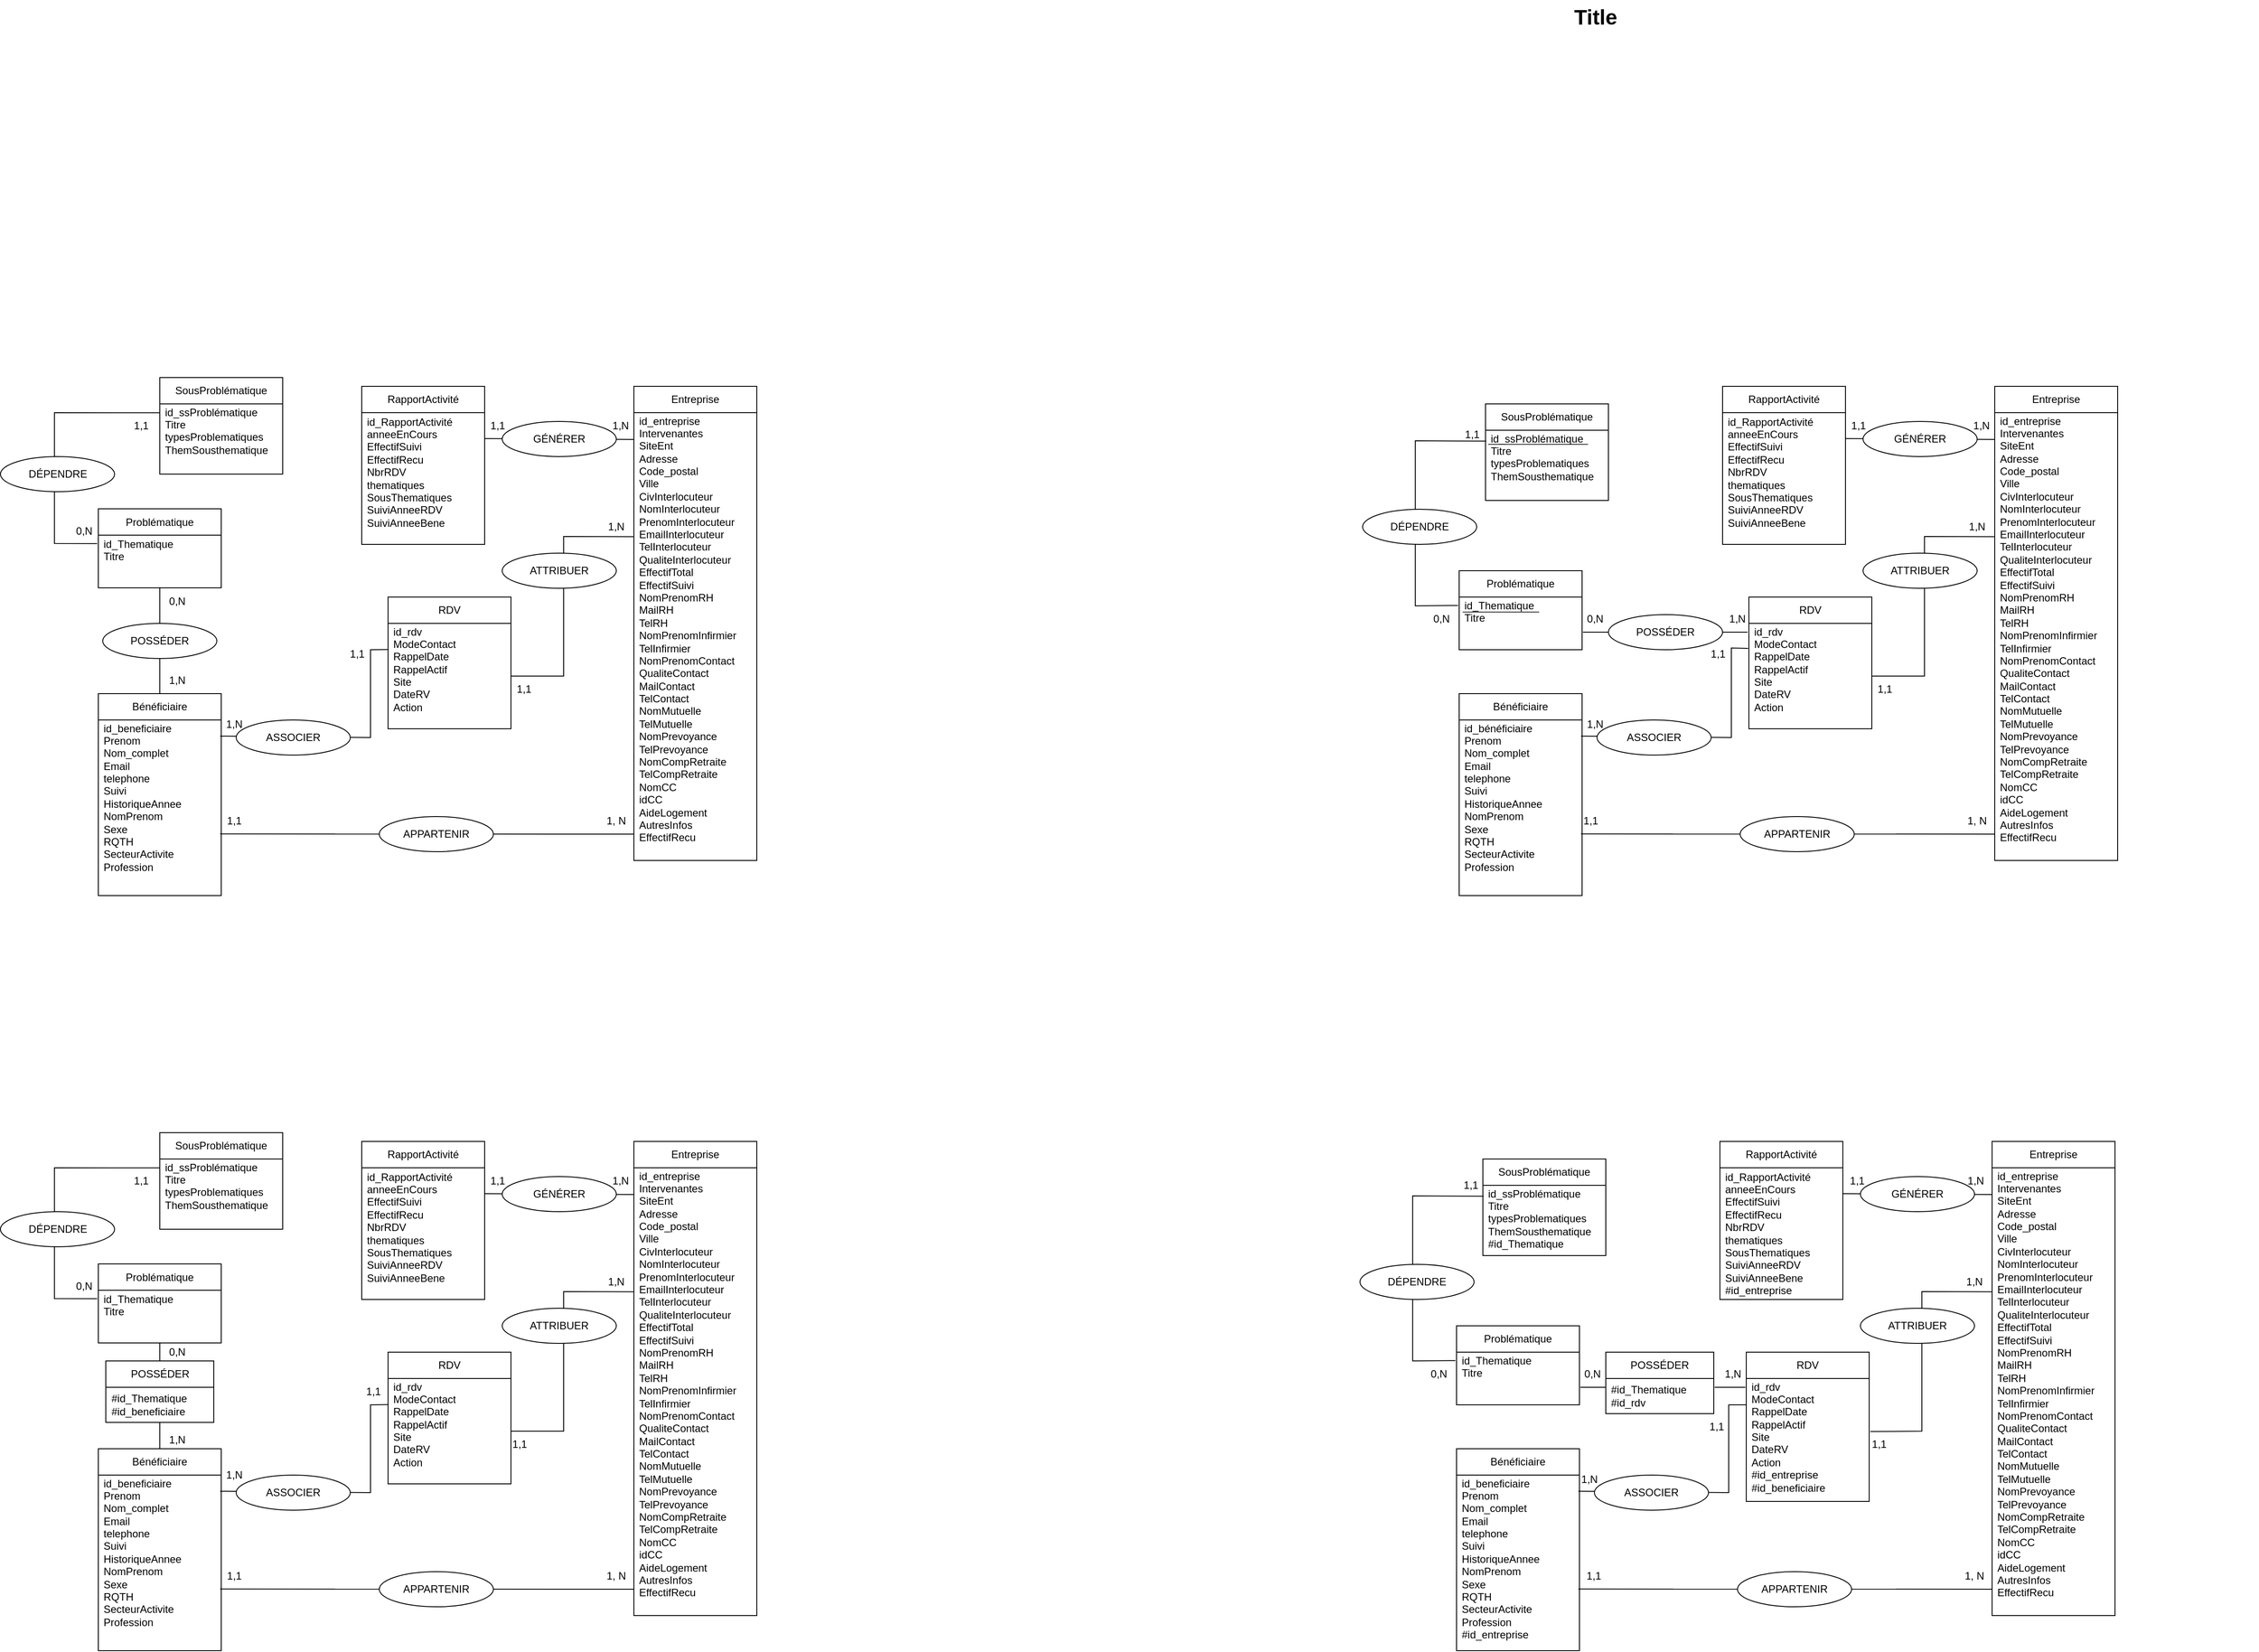 <mxfile version="24.7.12">
  <diagram name="Page-1" id="929967ad-93f9-6ef4-fab6-5d389245f69c">
    <mxGraphModel dx="2048.5" dy="134" grid="1" gridSize="10" guides="1" tooltips="1" connect="1" arrows="1" fold="1" page="1" pageScale="1.5" pageWidth="1169" pageHeight="826" background="none" math="0" shadow="0">
      <root>
        <mxCell id="0" style=";html=1;" />
        <mxCell id="1" style=";html=1;" parent="0" />
        <mxCell id="1672d66443f91eb5-23" value="Title" style="text;strokeColor=none;fillColor=none;html=1;fontSize=24;fontStyle=1;verticalAlign=middle;align=center;" parent="1" vertex="1">
          <mxGeometry x="120" y="40" width="1510" height="40" as="geometry" />
        </mxCell>
        <mxCell id="BDtkVoIlV69DwLZXu3MO-1" value="RDV" style="swimlane;fontStyle=0;childLayout=stackLayout;horizontal=1;startSize=30;horizontalStack=0;resizeParent=1;resizeParentMax=0;resizeLast=0;collapsible=1;marginBottom=0;whiteSpace=wrap;html=1;" parent="1" vertex="1">
          <mxGeometry x="1050" y="720" width="140" height="150" as="geometry" />
        </mxCell>
        <mxCell id="BDtkVoIlV69DwLZXu3MO-2" value="&lt;div&gt;id_rdv&lt;/div&gt;&lt;div&gt;ModeContact&lt;/div&gt;&lt;div&gt;RappelDate&lt;/div&gt;&lt;div&gt;RappelActif&lt;/div&gt;&lt;div&gt;Site&lt;/div&gt;&lt;div&gt;DateRV&lt;/div&gt;&lt;div&gt;Action&lt;/div&gt;&lt;div&gt;&lt;br&gt;&lt;/div&gt;&lt;div&gt;&lt;br&gt;&lt;/div&gt;" style="text;strokeColor=none;fillColor=none;align=left;verticalAlign=middle;spacingLeft=4;spacingRight=4;overflow=hidden;points=[[0,0.5],[1,0.5]];portConstraint=eastwest;rotatable=0;whiteSpace=wrap;html=1;" parent="BDtkVoIlV69DwLZXu3MO-1" vertex="1">
          <mxGeometry y="30" width="140" height="120" as="geometry" />
        </mxCell>
        <mxCell id="BDtkVoIlV69DwLZXu3MO-5" value="SousProblématique" style="swimlane;fontStyle=0;childLayout=stackLayout;horizontal=1;startSize=30;horizontalStack=0;resizeParent=1;resizeParentMax=0;resizeLast=0;collapsible=1;marginBottom=0;whiteSpace=wrap;html=1;" parent="1" vertex="1">
          <mxGeometry x="750" y="500" width="140" height="110" as="geometry" />
        </mxCell>
        <mxCell id="BDtkVoIlV69DwLZXu3MO-6" value="id_ssProblématique&lt;div&gt;Titre&lt;br&gt;&lt;div&gt;typesProblematiques&lt;/div&gt;&lt;div&gt;ThemSousthematique&lt;/div&gt;&lt;/div&gt;&lt;div&gt;&lt;br&gt;&lt;/div&gt;&lt;div&gt;&lt;br&gt;&lt;/div&gt;" style="text;strokeColor=none;fillColor=none;align=left;verticalAlign=middle;spacingLeft=4;spacingRight=4;overflow=hidden;points=[[0,0.5],[1,0.5]];portConstraint=eastwest;rotatable=0;whiteSpace=wrap;html=1;" parent="BDtkVoIlV69DwLZXu3MO-5" vertex="1">
          <mxGeometry y="30" width="140" height="80" as="geometry" />
        </mxCell>
        <mxCell id="BDtkVoIlV69DwLZXu3MO-7" value="Problématique" style="swimlane;fontStyle=0;childLayout=stackLayout;horizontal=1;startSize=30;horizontalStack=0;resizeParent=1;resizeParentMax=0;resizeLast=0;collapsible=1;marginBottom=0;whiteSpace=wrap;html=1;" parent="1" vertex="1">
          <mxGeometry x="720" y="690" width="140" height="90" as="geometry" />
        </mxCell>
        <mxCell id="BDtkVoIlV69DwLZXu3MO-8" value="id_Thematique&lt;div&gt;Titre&lt;/div&gt;&lt;div&gt;&lt;br&gt;&lt;/div&gt;&lt;div&gt;&lt;br&gt;&lt;/div&gt;" style="text;strokeColor=none;fillColor=none;align=left;verticalAlign=middle;spacingLeft=4;spacingRight=4;overflow=hidden;points=[[0,0.5],[1,0.5]];portConstraint=eastwest;rotatable=0;whiteSpace=wrap;html=1;" parent="BDtkVoIlV69DwLZXu3MO-7" vertex="1">
          <mxGeometry y="30" width="140" height="60" as="geometry" />
        </mxCell>
        <mxCell id="BDtkVoIlV69DwLZXu3MO-9" value="Entreprise" style="swimlane;fontStyle=0;childLayout=stackLayout;horizontal=1;startSize=30;horizontalStack=0;resizeParent=1;resizeParentMax=0;resizeLast=0;collapsible=1;marginBottom=0;whiteSpace=wrap;html=1;" parent="1" vertex="1">
          <mxGeometry x="1330" y="480" width="140" height="540" as="geometry" />
        </mxCell>
        <mxCell id="BDtkVoIlV69DwLZXu3MO-10" value="id_entreprise&lt;div&gt;Intervenantes&lt;/div&gt;&lt;div&gt;SiteEnt&lt;/div&gt;&lt;div&gt;Adresse&lt;/div&gt;&lt;div&gt;Code_postal&lt;/div&gt;&lt;div&gt;Ville&lt;/div&gt;&lt;div&gt;CivInterlocuteur&lt;/div&gt;&lt;div&gt;NomInterlocuteur&lt;/div&gt;&lt;div&gt;PrenomInterlocuteur&lt;/div&gt;&lt;div&gt;&lt;span style=&quot;background-color: initial;&quot;&gt;EmailInterlocuteur&lt;/span&gt;&lt;/div&gt;&lt;div&gt;&lt;span style=&quot;background-color: initial;&quot;&gt;TelInterlocuteur&lt;/span&gt;&lt;/div&gt;&lt;div&gt;QualiteInterlocuteur&lt;/div&gt;&lt;div&gt;EffectifTotal&lt;/div&gt;&lt;div&gt;EffectifSuivi&lt;/div&gt;&lt;div&gt;NomPrenomRH&lt;/div&gt;&lt;div&gt;MailRH&lt;/div&gt;&lt;div&gt;TelRH&lt;/div&gt;&lt;div&gt;NomPrenomInfirmier&lt;/div&gt;&lt;div&gt;TelInfirmier&lt;/div&gt;&lt;div&gt;NomPrenomContact&lt;/div&gt;&lt;div&gt;QualiteContact&lt;/div&gt;&lt;div&gt;MailContact&lt;/div&gt;&lt;div&gt;TelContact&lt;/div&gt;&lt;div&gt;NomMutuelle&lt;/div&gt;&lt;div&gt;TelMutuelle&lt;/div&gt;&lt;div&gt;NomPrevoyance&lt;/div&gt;&lt;div&gt;TelPrevoyance&lt;/div&gt;&lt;div&gt;NomCompRetraite&lt;/div&gt;&lt;div&gt;TelCompRetraite&lt;/div&gt;&lt;div&gt;NomCC&lt;/div&gt;&lt;div&gt;idCC&lt;/div&gt;&lt;div&gt;AideLogement&lt;/div&gt;&lt;div&gt;AutresInfos&lt;/div&gt;&lt;div&gt;EffectifRecu&lt;/div&gt;&lt;div&gt;&lt;br&gt;&lt;/div&gt;&lt;div&gt;&lt;br&gt;&lt;/div&gt;&lt;div&gt;&lt;br&gt;&lt;/div&gt;" style="text;strokeColor=none;fillColor=none;align=left;verticalAlign=middle;spacingLeft=4;spacingRight=4;overflow=hidden;points=[[0,0.5],[1,0.5]];portConstraint=eastwest;rotatable=0;whiteSpace=wrap;html=1;" parent="BDtkVoIlV69DwLZXu3MO-9" vertex="1">
          <mxGeometry y="30" width="140" height="510" as="geometry" />
        </mxCell>
        <mxCell id="BDtkVoIlV69DwLZXu3MO-11" value="Bénéficiaire" style="swimlane;fontStyle=0;childLayout=stackLayout;horizontal=1;startSize=30;horizontalStack=0;resizeParent=1;resizeParentMax=0;resizeLast=0;collapsible=1;marginBottom=0;whiteSpace=wrap;html=1;" parent="1" vertex="1">
          <mxGeometry x="720" y="830" width="140" height="230" as="geometry" />
        </mxCell>
        <mxCell id="BDtkVoIlV69DwLZXu3MO-12" value="id_bénéficiaire&lt;div&gt;Prenom&lt;/div&gt;&lt;div&gt;Nom_complet&lt;/div&gt;&lt;div&gt;Email&lt;/div&gt;&lt;div&gt;telephone&lt;/div&gt;&lt;div&gt;Suivi&lt;/div&gt;&lt;div&gt;HistoriqueAnnee&lt;/div&gt;&lt;div&gt;NomPrenom&lt;/div&gt;&lt;div&gt;Sexe&lt;/div&gt;&lt;div&gt;RQTH&lt;/div&gt;&lt;div&gt;SecteurActivite&lt;/div&gt;&lt;div&gt;Profession&lt;/div&gt;&lt;div&gt;&lt;br&gt;&lt;/div&gt;&lt;div&gt;&lt;br&gt;&lt;/div&gt;&lt;div&gt;&lt;br&gt;&lt;/div&gt;" style="text;strokeColor=none;fillColor=none;align=left;verticalAlign=middle;spacingLeft=4;spacingRight=4;overflow=hidden;points=[[0,0.5],[1,0.5]];portConstraint=eastwest;rotatable=0;whiteSpace=wrap;html=1;" parent="BDtkVoIlV69DwLZXu3MO-11" vertex="1">
          <mxGeometry y="30" width="140" height="200" as="geometry" />
        </mxCell>
        <mxCell id="BDtkVoIlV69DwLZXu3MO-13" value="RapportActivité" style="swimlane;fontStyle=0;childLayout=stackLayout;horizontal=1;startSize=30;horizontalStack=0;resizeParent=1;resizeParentMax=0;resizeLast=0;collapsible=1;marginBottom=0;whiteSpace=wrap;html=1;" parent="1" vertex="1">
          <mxGeometry x="1020" y="480" width="140" height="180" as="geometry" />
        </mxCell>
        <mxCell id="BDtkVoIlV69DwLZXu3MO-14" value="id_RapportActivité&lt;div&gt;anneeEnCours&lt;/div&gt;&lt;div&gt;EffectifSuivi&lt;/div&gt;&lt;div&gt;EffectifRecu&lt;/div&gt;&lt;div&gt;NbrRDV&lt;/div&gt;&lt;div&gt;thematiques&lt;/div&gt;&lt;div&gt;SousThematiques&lt;/div&gt;&lt;div&gt;SuiviAnneeRDV&lt;/div&gt;&lt;div&gt;SuiviAnneeBene&lt;/div&gt;&lt;div&gt;&lt;br&gt;&lt;/div&gt;" style="text;strokeColor=none;fillColor=none;align=left;verticalAlign=middle;spacingLeft=4;spacingRight=4;overflow=hidden;points=[[0,0.5],[1,0.5]];portConstraint=eastwest;rotatable=0;whiteSpace=wrap;html=1;" parent="BDtkVoIlV69DwLZXu3MO-13" vertex="1">
          <mxGeometry y="30" width="140" height="150" as="geometry" />
        </mxCell>
        <mxCell id="BDtkVoIlV69DwLZXu3MO-16" value="" style="endArrow=none;html=1;rounded=0;entryX=0.997;entryY=0.157;entryDx=0;entryDy=0;entryPerimeter=0;exitX=0;exitY=0.048;exitDx=0;exitDy=0;exitPerimeter=0;" parent="1" edge="1">
          <mxGeometry width="50" height="50" relative="1" as="geometry">
            <mxPoint x="1330" y="540.47" as="sourcePoint" />
            <mxPoint x="1159.58" y="539.54" as="targetPoint" />
          </mxGeometry>
        </mxCell>
        <mxCell id="BDtkVoIlV69DwLZXu3MO-17" value="" style="endArrow=none;html=1;rounded=0;entryX=0;entryY=0.947;entryDx=0;entryDy=0;entryPerimeter=0;exitX=0.991;exitY=0.664;exitDx=0;exitDy=0;exitPerimeter=0;" parent="1" edge="1">
          <mxGeometry width="50" height="50" relative="1" as="geometry">
            <mxPoint x="858.74" y="989.8" as="sourcePoint" />
            <mxPoint x="1330" y="989.97" as="targetPoint" />
          </mxGeometry>
        </mxCell>
        <mxCell id="BDtkVoIlV69DwLZXu3MO-18" value="" style="endArrow=none;html=1;rounded=0;exitX=1;exitY=0.5;exitDx=0;exitDy=0;entryX=-0.011;entryY=0.083;entryDx=0;entryDy=0;entryPerimeter=0;" parent="1" source="BDtkVoIlV69DwLZXu3MO-28" target="BDtkVoIlV69DwLZXu3MO-2" edge="1">
          <mxGeometry width="50" height="50" relative="1" as="geometry">
            <mxPoint x="900" y="770" as="sourcePoint" />
            <mxPoint x="990" y="750" as="targetPoint" />
          </mxGeometry>
        </mxCell>
        <mxCell id="BDtkVoIlV69DwLZXu3MO-19" value="" style="endArrow=none;html=1;rounded=0;exitX=0.006;exitY=0.155;exitDx=0;exitDy=0;exitPerimeter=0;entryX=-0.009;entryY=0.16;entryDx=0;entryDy=0;entryPerimeter=0;" parent="1" source="BDtkVoIlV69DwLZXu3MO-6" target="BDtkVoIlV69DwLZXu3MO-8" edge="1">
          <mxGeometry width="50" height="50" relative="1" as="geometry">
            <mxPoint x="940" y="800" as="sourcePoint" />
            <mxPoint x="990" y="750" as="targetPoint" />
            <Array as="points">
              <mxPoint x="670" y="542" />
              <mxPoint x="670" y="730" />
            </Array>
          </mxGeometry>
        </mxCell>
        <mxCell id="BDtkVoIlV69DwLZXu3MO-20" value="" style="endArrow=none;html=1;rounded=0;exitX=0.991;exitY=0.092;exitDx=0;exitDy=0;exitPerimeter=0;entryX=-0.006;entryY=0.237;entryDx=0;entryDy=0;entryPerimeter=0;" parent="1" source="BDtkVoIlV69DwLZXu3MO-12" target="BDtkVoIlV69DwLZXu3MO-2" edge="1">
          <mxGeometry width="50" height="50" relative="1" as="geometry">
            <mxPoint x="940" y="900" as="sourcePoint" />
            <mxPoint x="990" y="850" as="targetPoint" />
            <Array as="points">
              <mxPoint x="1030" y="880" />
              <mxPoint x="1030" y="778" />
            </Array>
          </mxGeometry>
        </mxCell>
        <mxCell id="BDtkVoIlV69DwLZXu3MO-21" value="" style="endArrow=none;html=1;rounded=0;entryX=-0.004;entryY=0.277;entryDx=0;entryDy=0;entryPerimeter=0;exitX=1;exitY=0.5;exitDx=0;exitDy=0;" parent="1" source="BDtkVoIlV69DwLZXu3MO-2" target="BDtkVoIlV69DwLZXu3MO-10" edge="1">
          <mxGeometry width="50" height="50" relative="1" as="geometry">
            <mxPoint x="1060" y="880" as="sourcePoint" />
            <mxPoint x="1110" y="830" as="targetPoint" />
            <Array as="points">
              <mxPoint x="1250" y="810" />
              <mxPoint x="1250" y="651" />
            </Array>
          </mxGeometry>
        </mxCell>
        <mxCell id="BDtkVoIlV69DwLZXu3MO-22" value="DÉPENDRE" style="ellipse;whiteSpace=wrap;html=1;" parent="1" vertex="1">
          <mxGeometry x="610" y="620" width="130" height="40" as="geometry" />
        </mxCell>
        <mxCell id="BDtkVoIlV69DwLZXu3MO-23" value="GÉNÉRER" style="ellipse;whiteSpace=wrap;html=1;" parent="1" vertex="1">
          <mxGeometry x="1180" y="520" width="130" height="40" as="geometry" />
        </mxCell>
        <mxCell id="BDtkVoIlV69DwLZXu3MO-25" value="ATTRIBUER" style="ellipse;whiteSpace=wrap;html=1;" parent="1" vertex="1">
          <mxGeometry x="1180" y="670" width="130" height="40" as="geometry" />
        </mxCell>
        <mxCell id="BDtkVoIlV69DwLZXu3MO-26" value="APPARTENIR" style="ellipse;whiteSpace=wrap;html=1;" parent="1" vertex="1">
          <mxGeometry x="1040" y="970" width="130" height="40" as="geometry" />
        </mxCell>
        <mxCell id="BDtkVoIlV69DwLZXu3MO-27" value="ASSOCIER" style="ellipse;whiteSpace=wrap;html=1;" parent="1" vertex="1">
          <mxGeometry x="877" y="860" width="130" height="40" as="geometry" />
        </mxCell>
        <mxCell id="BDtkVoIlV69DwLZXu3MO-29" value="" style="endArrow=none;html=1;rounded=0;entryX=0;entryY=0.5;entryDx=0;entryDy=0;" parent="1" target="BDtkVoIlV69DwLZXu3MO-28" edge="1">
          <mxGeometry width="50" height="50" relative="1" as="geometry">
            <mxPoint x="861" y="760" as="sourcePoint" />
            <mxPoint x="1048" y="760" as="targetPoint" />
          </mxGeometry>
        </mxCell>
        <mxCell id="BDtkVoIlV69DwLZXu3MO-28" value="POSSÉDER" style="ellipse;whiteSpace=wrap;html=1;" parent="1" vertex="1">
          <mxGeometry x="890" y="740" width="130" height="40" as="geometry" />
        </mxCell>
        <mxCell id="0Z9i6rMypU2cP33M5_-R-2" value="1,1" style="text;html=1;align=center;verticalAlign=middle;whiteSpace=wrap;rounded=0;" vertex="1" parent="1">
          <mxGeometry x="1140" y="510" width="70" height="30" as="geometry" />
        </mxCell>
        <mxCell id="0Z9i6rMypU2cP33M5_-R-3" value="1,N" style="text;html=1;align=center;verticalAlign=middle;whiteSpace=wrap;rounded=0;" vertex="1" parent="1">
          <mxGeometry x="1280" y="510" width="70" height="30" as="geometry" />
        </mxCell>
        <mxCell id="0Z9i6rMypU2cP33M5_-R-4" value="1,N" style="text;html=1;align=center;verticalAlign=middle;whiteSpace=wrap;rounded=0;" vertex="1" parent="1">
          <mxGeometry x="1280" y="625" width="60" height="30" as="geometry" />
        </mxCell>
        <mxCell id="0Z9i6rMypU2cP33M5_-R-5" value="1, N" style="text;html=1;align=center;verticalAlign=middle;whiteSpace=wrap;rounded=0;" vertex="1" parent="1">
          <mxGeometry x="1280" y="960" width="60" height="30" as="geometry" />
        </mxCell>
        <mxCell id="0Z9i6rMypU2cP33M5_-R-6" value="1,1" style="text;html=1;align=center;verticalAlign=middle;whiteSpace=wrap;rounded=0;" vertex="1" parent="1">
          <mxGeometry x="840" y="960" width="60" height="30" as="geometry" />
        </mxCell>
        <mxCell id="0Z9i6rMypU2cP33M5_-R-7" value="1,N" style="text;html=1;align=center;verticalAlign=middle;whiteSpace=wrap;rounded=0;" vertex="1" parent="1">
          <mxGeometry x="840" y="850" width="70" height="30" as="geometry" />
        </mxCell>
        <mxCell id="0Z9i6rMypU2cP33M5_-R-8" value="1,1" style="text;html=1;align=center;verticalAlign=middle;whiteSpace=wrap;rounded=0;" vertex="1" parent="1">
          <mxGeometry x="980" y="770" width="70" height="30" as="geometry" />
        </mxCell>
        <mxCell id="0Z9i6rMypU2cP33M5_-R-9" value="1,N" style="text;html=1;align=center;verticalAlign=middle;whiteSpace=wrap;rounded=0;" vertex="1" parent="1">
          <mxGeometry x="1007" y="730" width="60" height="30" as="geometry" />
        </mxCell>
        <mxCell id="0Z9i6rMypU2cP33M5_-R-10" value="0,N" style="text;html=1;align=center;verticalAlign=middle;whiteSpace=wrap;rounded=0;" vertex="1" parent="1">
          <mxGeometry x="845" y="730" width="60" height="30" as="geometry" />
        </mxCell>
        <mxCell id="0Z9i6rMypU2cP33M5_-R-12" value="1,1" style="text;html=1;align=center;verticalAlign=middle;whiteSpace=wrap;rounded=0;" vertex="1" parent="1">
          <mxGeometry x="700" y="520" width="70" height="30" as="geometry" />
        </mxCell>
        <mxCell id="0Z9i6rMypU2cP33M5_-R-13" value="0,N" style="text;html=1;align=center;verticalAlign=middle;whiteSpace=wrap;rounded=0;" vertex="1" parent="1">
          <mxGeometry x="670" y="730" width="60" height="30" as="geometry" />
        </mxCell>
        <mxCell id="0Z9i6rMypU2cP33M5_-R-14" value="1,1" style="text;html=1;align=center;verticalAlign=middle;whiteSpace=wrap;rounded=0;" vertex="1" parent="1">
          <mxGeometry x="1170" y="810" width="70" height="30" as="geometry" />
        </mxCell>
        <mxCell id="0Z9i6rMypU2cP33M5_-R-15" value="RDV" style="swimlane;fontStyle=0;childLayout=stackLayout;horizontal=1;startSize=30;horizontalStack=0;resizeParent=1;resizeParentMax=0;resizeLast=0;collapsible=1;marginBottom=0;whiteSpace=wrap;html=1;" vertex="1" parent="1">
          <mxGeometry x="-500" y="720" width="140" height="150" as="geometry" />
        </mxCell>
        <mxCell id="0Z9i6rMypU2cP33M5_-R-16" value="&lt;div&gt;id_rdv&lt;/div&gt;&lt;div&gt;ModeContact&lt;/div&gt;&lt;div&gt;RappelDate&lt;/div&gt;&lt;div&gt;RappelActif&lt;/div&gt;&lt;div&gt;Site&lt;/div&gt;&lt;div&gt;DateRV&lt;/div&gt;&lt;div&gt;Action&lt;/div&gt;&lt;div&gt;&lt;br&gt;&lt;/div&gt;&lt;div&gt;&lt;br&gt;&lt;/div&gt;" style="text;strokeColor=none;fillColor=none;align=left;verticalAlign=middle;spacingLeft=4;spacingRight=4;overflow=hidden;points=[[0,0.5],[1,0.5]];portConstraint=eastwest;rotatable=0;whiteSpace=wrap;html=1;" vertex="1" parent="0Z9i6rMypU2cP33M5_-R-15">
          <mxGeometry y="30" width="140" height="120" as="geometry" />
        </mxCell>
        <mxCell id="0Z9i6rMypU2cP33M5_-R-17" value="SousProblématique" style="swimlane;fontStyle=0;childLayout=stackLayout;horizontal=1;startSize=30;horizontalStack=0;resizeParent=1;resizeParentMax=0;resizeLast=0;collapsible=1;marginBottom=0;whiteSpace=wrap;html=1;" vertex="1" parent="1">
          <mxGeometry x="-760" y="470" width="140" height="110" as="geometry" />
        </mxCell>
        <mxCell id="0Z9i6rMypU2cP33M5_-R-18" value="id_ssProblématique&lt;div&gt;Titre&lt;br&gt;&lt;div&gt;typesProblematiques&lt;/div&gt;&lt;div&gt;ThemSousthematique&lt;/div&gt;&lt;/div&gt;&lt;div&gt;&lt;br&gt;&lt;/div&gt;&lt;div&gt;&lt;br&gt;&lt;/div&gt;" style="text;strokeColor=none;fillColor=none;align=left;verticalAlign=middle;spacingLeft=4;spacingRight=4;overflow=hidden;points=[[0,0.5],[1,0.5]];portConstraint=eastwest;rotatable=0;whiteSpace=wrap;html=1;" vertex="1" parent="0Z9i6rMypU2cP33M5_-R-17">
          <mxGeometry y="30" width="140" height="80" as="geometry" />
        </mxCell>
        <mxCell id="0Z9i6rMypU2cP33M5_-R-19" value="Problématique" style="swimlane;fontStyle=0;childLayout=stackLayout;horizontal=1;startSize=30;horizontalStack=0;resizeParent=1;resizeParentMax=0;resizeLast=0;collapsible=1;marginBottom=0;whiteSpace=wrap;html=1;" vertex="1" parent="1">
          <mxGeometry x="-830" y="619.5" width="140" height="90" as="geometry" />
        </mxCell>
        <mxCell id="0Z9i6rMypU2cP33M5_-R-20" value="id_Thematique&lt;div&gt;Titre&lt;/div&gt;&lt;div&gt;&lt;br&gt;&lt;/div&gt;&lt;div&gt;&lt;br&gt;&lt;/div&gt;" style="text;strokeColor=none;fillColor=none;align=left;verticalAlign=middle;spacingLeft=4;spacingRight=4;overflow=hidden;points=[[0,0.5],[1,0.5]];portConstraint=eastwest;rotatable=0;whiteSpace=wrap;html=1;" vertex="1" parent="0Z9i6rMypU2cP33M5_-R-19">
          <mxGeometry y="30" width="140" height="60" as="geometry" />
        </mxCell>
        <mxCell id="0Z9i6rMypU2cP33M5_-R-21" value="Entreprise" style="swimlane;fontStyle=0;childLayout=stackLayout;horizontal=1;startSize=30;horizontalStack=0;resizeParent=1;resizeParentMax=0;resizeLast=0;collapsible=1;marginBottom=0;whiteSpace=wrap;html=1;" vertex="1" parent="1">
          <mxGeometry x="-220" y="480" width="140" height="540" as="geometry" />
        </mxCell>
        <mxCell id="0Z9i6rMypU2cP33M5_-R-22" value="id_entreprise&lt;div&gt;Intervenantes&lt;/div&gt;&lt;div&gt;SiteEnt&lt;/div&gt;&lt;div&gt;Adresse&lt;/div&gt;&lt;div&gt;Code_postal&lt;/div&gt;&lt;div&gt;Ville&lt;/div&gt;&lt;div&gt;CivInterlocuteur&lt;/div&gt;&lt;div&gt;NomInterlocuteur&lt;/div&gt;&lt;div&gt;PrenomInterlocuteur&lt;/div&gt;&lt;div&gt;&lt;span style=&quot;background-color: initial;&quot;&gt;EmailInterlocuteur&lt;/span&gt;&lt;/div&gt;&lt;div&gt;&lt;span style=&quot;background-color: initial;&quot;&gt;TelInterlocuteur&lt;/span&gt;&lt;/div&gt;&lt;div&gt;QualiteInterlocuteur&lt;/div&gt;&lt;div&gt;EffectifTotal&lt;/div&gt;&lt;div&gt;EffectifSuivi&lt;/div&gt;&lt;div&gt;NomPrenomRH&lt;/div&gt;&lt;div&gt;MailRH&lt;/div&gt;&lt;div&gt;TelRH&lt;/div&gt;&lt;div&gt;NomPrenomInfirmier&lt;/div&gt;&lt;div&gt;TelInfirmier&lt;/div&gt;&lt;div&gt;NomPrenomContact&lt;/div&gt;&lt;div&gt;QualiteContact&lt;/div&gt;&lt;div&gt;MailContact&lt;/div&gt;&lt;div&gt;TelContact&lt;/div&gt;&lt;div&gt;NomMutuelle&lt;/div&gt;&lt;div&gt;TelMutuelle&lt;/div&gt;&lt;div&gt;NomPrevoyance&lt;/div&gt;&lt;div&gt;TelPrevoyance&lt;/div&gt;&lt;div&gt;NomCompRetraite&lt;/div&gt;&lt;div&gt;TelCompRetraite&lt;/div&gt;&lt;div&gt;NomCC&lt;/div&gt;&lt;div&gt;idCC&lt;/div&gt;&lt;div&gt;AideLogement&lt;/div&gt;&lt;div&gt;AutresInfos&lt;/div&gt;&lt;div&gt;EffectifRecu&lt;/div&gt;&lt;div&gt;&lt;br&gt;&lt;/div&gt;&lt;div&gt;&lt;br&gt;&lt;/div&gt;&lt;div&gt;&lt;br&gt;&lt;/div&gt;" style="text;strokeColor=none;fillColor=none;align=left;verticalAlign=middle;spacingLeft=4;spacingRight=4;overflow=hidden;points=[[0,0.5],[1,0.5]];portConstraint=eastwest;rotatable=0;whiteSpace=wrap;html=1;" vertex="1" parent="0Z9i6rMypU2cP33M5_-R-21">
          <mxGeometry y="30" width="140" height="510" as="geometry" />
        </mxCell>
        <mxCell id="0Z9i6rMypU2cP33M5_-R-23" value="Bénéficiaire" style="swimlane;fontStyle=0;childLayout=stackLayout;horizontal=1;startSize=30;horizontalStack=0;resizeParent=1;resizeParentMax=0;resizeLast=0;collapsible=1;marginBottom=0;whiteSpace=wrap;html=1;" vertex="1" parent="1">
          <mxGeometry x="-830" y="830" width="140" height="230" as="geometry" />
        </mxCell>
        <mxCell id="0Z9i6rMypU2cP33M5_-R-24" value="id_beneficiaire&lt;div&gt;Prenom&lt;/div&gt;&lt;div&gt;Nom_complet&lt;/div&gt;&lt;div&gt;Email&lt;/div&gt;&lt;div&gt;telephone&lt;/div&gt;&lt;div&gt;Suivi&lt;/div&gt;&lt;div&gt;HistoriqueAnnee&lt;/div&gt;&lt;div&gt;NomPrenom&lt;/div&gt;&lt;div&gt;Sexe&lt;/div&gt;&lt;div&gt;RQTH&lt;/div&gt;&lt;div&gt;SecteurActivite&lt;/div&gt;&lt;div&gt;Profession&lt;/div&gt;&lt;div&gt;&lt;br&gt;&lt;/div&gt;&lt;div&gt;&lt;br&gt;&lt;/div&gt;&lt;div&gt;&lt;br&gt;&lt;/div&gt;" style="text;strokeColor=none;fillColor=none;align=left;verticalAlign=middle;spacingLeft=4;spacingRight=4;overflow=hidden;points=[[0,0.5],[1,0.5]];portConstraint=eastwest;rotatable=0;whiteSpace=wrap;html=1;" vertex="1" parent="0Z9i6rMypU2cP33M5_-R-23">
          <mxGeometry y="30" width="140" height="200" as="geometry" />
        </mxCell>
        <mxCell id="0Z9i6rMypU2cP33M5_-R-25" value="RapportActivité" style="swimlane;fontStyle=0;childLayout=stackLayout;horizontal=1;startSize=30;horizontalStack=0;resizeParent=1;resizeParentMax=0;resizeLast=0;collapsible=1;marginBottom=0;whiteSpace=wrap;html=1;" vertex="1" parent="1">
          <mxGeometry x="-530" y="480" width="140" height="180" as="geometry" />
        </mxCell>
        <mxCell id="0Z9i6rMypU2cP33M5_-R-26" value="id_RapportActivité&lt;div&gt;anneeEnCours&lt;/div&gt;&lt;div&gt;EffectifSuivi&lt;/div&gt;&lt;div&gt;EffectifRecu&lt;/div&gt;&lt;div&gt;NbrRDV&lt;/div&gt;&lt;div&gt;thematiques&lt;/div&gt;&lt;div&gt;SousThematiques&lt;/div&gt;&lt;div&gt;SuiviAnneeRDV&lt;/div&gt;&lt;div&gt;SuiviAnneeBene&lt;/div&gt;&lt;div&gt;&lt;br&gt;&lt;/div&gt;" style="text;strokeColor=none;fillColor=none;align=left;verticalAlign=middle;spacingLeft=4;spacingRight=4;overflow=hidden;points=[[0,0.5],[1,0.5]];portConstraint=eastwest;rotatable=0;whiteSpace=wrap;html=1;" vertex="1" parent="0Z9i6rMypU2cP33M5_-R-25">
          <mxGeometry y="30" width="140" height="150" as="geometry" />
        </mxCell>
        <mxCell id="0Z9i6rMypU2cP33M5_-R-27" value="" style="endArrow=none;html=1;rounded=0;entryX=0.997;entryY=0.157;entryDx=0;entryDy=0;entryPerimeter=0;exitX=0;exitY=0.048;exitDx=0;exitDy=0;exitPerimeter=0;" edge="1" parent="1">
          <mxGeometry width="50" height="50" relative="1" as="geometry">
            <mxPoint x="-220" y="540.47" as="sourcePoint" />
            <mxPoint x="-390.42" y="539.54" as="targetPoint" />
            <Array as="points">
              <mxPoint x="-310" y="540" />
            </Array>
          </mxGeometry>
        </mxCell>
        <mxCell id="0Z9i6rMypU2cP33M5_-R-28" value="" style="endArrow=none;html=1;rounded=0;entryX=0;entryY=0.947;entryDx=0;entryDy=0;entryPerimeter=0;exitX=0.991;exitY=0.664;exitDx=0;exitDy=0;exitPerimeter=0;" edge="1" parent="1">
          <mxGeometry width="50" height="50" relative="1" as="geometry">
            <mxPoint x="-691.26" y="989.8" as="sourcePoint" />
            <mxPoint x="-220" y="989.97" as="targetPoint" />
          </mxGeometry>
        </mxCell>
        <mxCell id="0Z9i6rMypU2cP33M5_-R-29" value="" style="endArrow=none;html=1;rounded=0;exitX=0.5;exitY=1;exitDx=0;exitDy=0;entryX=0.5;entryY=0;entryDx=0;entryDy=0;" edge="1" parent="1" source="0Z9i6rMypU2cP33M5_-R-39" target="0Z9i6rMypU2cP33M5_-R-23">
          <mxGeometry width="50" height="50" relative="1" as="geometry">
            <mxPoint x="-650" y="770" as="sourcePoint" />
            <mxPoint x="-560" y="750" as="targetPoint" />
          </mxGeometry>
        </mxCell>
        <mxCell id="0Z9i6rMypU2cP33M5_-R-30" value="" style="endArrow=none;html=1;rounded=0;entryX=-0.009;entryY=0.16;entryDx=0;entryDy=0;entryPerimeter=0;exitX=0.002;exitY=0.127;exitDx=0;exitDy=0;exitPerimeter=0;" edge="1" parent="1" source="0Z9i6rMypU2cP33M5_-R-18" target="0Z9i6rMypU2cP33M5_-R-20">
          <mxGeometry width="50" height="50" relative="1" as="geometry">
            <mxPoint x="-682" y="510" as="sourcePoint" />
            <mxPoint x="-560" y="750" as="targetPoint" />
            <Array as="points">
              <mxPoint x="-880" y="510" />
              <mxPoint x="-880" y="659" />
            </Array>
          </mxGeometry>
        </mxCell>
        <mxCell id="0Z9i6rMypU2cP33M5_-R-31" value="" style="endArrow=none;html=1;rounded=0;exitX=0.991;exitY=0.092;exitDx=0;exitDy=0;exitPerimeter=0;entryX=0;entryY=0.248;entryDx=0;entryDy=0;entryPerimeter=0;" edge="1" parent="1" source="0Z9i6rMypU2cP33M5_-R-24" target="0Z9i6rMypU2cP33M5_-R-16">
          <mxGeometry width="50" height="50" relative="1" as="geometry">
            <mxPoint x="-610" y="900" as="sourcePoint" />
            <mxPoint x="-560" y="850" as="targetPoint" />
            <Array as="points">
              <mxPoint x="-520" y="880" />
              <mxPoint x="-520" y="780" />
            </Array>
          </mxGeometry>
        </mxCell>
        <mxCell id="0Z9i6rMypU2cP33M5_-R-32" value="" style="endArrow=none;html=1;rounded=0;entryX=-0.004;entryY=0.277;entryDx=0;entryDy=0;entryPerimeter=0;exitX=1;exitY=0.5;exitDx=0;exitDy=0;" edge="1" parent="1" source="0Z9i6rMypU2cP33M5_-R-16" target="0Z9i6rMypU2cP33M5_-R-22">
          <mxGeometry width="50" height="50" relative="1" as="geometry">
            <mxPoint x="-490" y="880" as="sourcePoint" />
            <mxPoint x="-440" y="830" as="targetPoint" />
            <Array as="points">
              <mxPoint x="-300" y="810" />
              <mxPoint x="-300" y="651" />
            </Array>
          </mxGeometry>
        </mxCell>
        <mxCell id="0Z9i6rMypU2cP33M5_-R-33" value="DÉPENDRE" style="ellipse;whiteSpace=wrap;html=1;" vertex="1" parent="1">
          <mxGeometry x="-941.5" y="560" width="130" height="40" as="geometry" />
        </mxCell>
        <mxCell id="0Z9i6rMypU2cP33M5_-R-34" value="GÉNÉRER" style="ellipse;whiteSpace=wrap;html=1;" vertex="1" parent="1">
          <mxGeometry x="-370" y="520" width="130" height="40" as="geometry" />
        </mxCell>
        <mxCell id="0Z9i6rMypU2cP33M5_-R-35" value="ATTRIBUER" style="ellipse;whiteSpace=wrap;html=1;" vertex="1" parent="1">
          <mxGeometry x="-370" y="670" width="130" height="40" as="geometry" />
        </mxCell>
        <mxCell id="0Z9i6rMypU2cP33M5_-R-36" value="APPARTENIR" style="ellipse;whiteSpace=wrap;html=1;" vertex="1" parent="1">
          <mxGeometry x="-510" y="970" width="130" height="40" as="geometry" />
        </mxCell>
        <mxCell id="0Z9i6rMypU2cP33M5_-R-37" value="ASSOCIER" style="ellipse;whiteSpace=wrap;html=1;" vertex="1" parent="1">
          <mxGeometry x="-673" y="860" width="130" height="40" as="geometry" />
        </mxCell>
        <mxCell id="0Z9i6rMypU2cP33M5_-R-39" value="POSSÉDER" style="ellipse;whiteSpace=wrap;html=1;" vertex="1" parent="1">
          <mxGeometry x="-825" y="750" width="130" height="40" as="geometry" />
        </mxCell>
        <mxCell id="0Z9i6rMypU2cP33M5_-R-40" value="1,1" style="text;html=1;align=center;verticalAlign=middle;whiteSpace=wrap;rounded=0;" vertex="1" parent="1">
          <mxGeometry x="-410" y="510" width="70" height="30" as="geometry" />
        </mxCell>
        <mxCell id="0Z9i6rMypU2cP33M5_-R-41" value="1,N" style="text;html=1;align=center;verticalAlign=middle;whiteSpace=wrap;rounded=0;" vertex="1" parent="1">
          <mxGeometry x="-270" y="510" width="70" height="30" as="geometry" />
        </mxCell>
        <mxCell id="0Z9i6rMypU2cP33M5_-R-42" value="1,N" style="text;html=1;align=center;verticalAlign=middle;whiteSpace=wrap;rounded=0;" vertex="1" parent="1">
          <mxGeometry x="-270" y="625" width="60" height="30" as="geometry" />
        </mxCell>
        <mxCell id="0Z9i6rMypU2cP33M5_-R-43" value="1, N" style="text;html=1;align=center;verticalAlign=middle;whiteSpace=wrap;rounded=0;" vertex="1" parent="1">
          <mxGeometry x="-270" y="960" width="60" height="30" as="geometry" />
        </mxCell>
        <mxCell id="0Z9i6rMypU2cP33M5_-R-44" value="1,1" style="text;html=1;align=center;verticalAlign=middle;whiteSpace=wrap;rounded=0;" vertex="1" parent="1">
          <mxGeometry x="-710" y="960" width="70" height="30" as="geometry" />
        </mxCell>
        <mxCell id="0Z9i6rMypU2cP33M5_-R-45" value="1,N" style="text;html=1;align=center;verticalAlign=middle;whiteSpace=wrap;rounded=0;" vertex="1" parent="1">
          <mxGeometry x="-710" y="850" width="70" height="30" as="geometry" />
        </mxCell>
        <mxCell id="0Z9i6rMypU2cP33M5_-R-46" value="1,1" style="text;html=1;align=center;verticalAlign=middle;whiteSpace=wrap;rounded=0;" vertex="1" parent="1">
          <mxGeometry x="-570" y="770" width="70" height="30" as="geometry" />
        </mxCell>
        <mxCell id="0Z9i6rMypU2cP33M5_-R-47" value="1,N" style="text;html=1;align=center;verticalAlign=middle;whiteSpace=wrap;rounded=0;" vertex="1" parent="1">
          <mxGeometry x="-770" y="800" width="60" height="30" as="geometry" />
        </mxCell>
        <mxCell id="0Z9i6rMypU2cP33M5_-R-48" value="0,N" style="text;html=1;align=center;verticalAlign=middle;whiteSpace=wrap;rounded=0;" vertex="1" parent="1">
          <mxGeometry x="-770" y="709.5" width="60" height="30" as="geometry" />
        </mxCell>
        <mxCell id="0Z9i6rMypU2cP33M5_-R-49" value="1,1" style="text;html=1;align=center;verticalAlign=middle;whiteSpace=wrap;rounded=0;" vertex="1" parent="1">
          <mxGeometry x="-811.5" y="510" width="60" height="30" as="geometry" />
        </mxCell>
        <mxCell id="0Z9i6rMypU2cP33M5_-R-50" value="0,N" style="text;html=1;align=center;verticalAlign=middle;whiteSpace=wrap;rounded=0;" vertex="1" parent="1">
          <mxGeometry x="-876.5" y="630" width="60" height="30" as="geometry" />
        </mxCell>
        <mxCell id="0Z9i6rMypU2cP33M5_-R-51" value="1,1" style="text;html=1;align=center;verticalAlign=middle;whiteSpace=wrap;rounded=0;" vertex="1" parent="1">
          <mxGeometry x="-380" y="810" width="70" height="30" as="geometry" />
        </mxCell>
        <mxCell id="0Z9i6rMypU2cP33M5_-R-53" value="" style="endArrow=none;html=1;rounded=0;exitX=0.5;exitY=0;exitDx=0;exitDy=0;entryX=0.5;entryY=1.008;entryDx=0;entryDy=0;entryPerimeter=0;" edge="1" parent="1" source="0Z9i6rMypU2cP33M5_-R-39" target="0Z9i6rMypU2cP33M5_-R-20">
          <mxGeometry width="50" height="50" relative="1" as="geometry">
            <mxPoint x="-690" y="780" as="sourcePoint" />
            <mxPoint x="-640" y="730" as="targetPoint" />
          </mxGeometry>
        </mxCell>
        <mxCell id="0Z9i6rMypU2cP33M5_-R-91" value="RDV" style="swimlane;fontStyle=0;childLayout=stackLayout;horizontal=1;startSize=30;horizontalStack=0;resizeParent=1;resizeParentMax=0;resizeLast=0;collapsible=1;marginBottom=0;whiteSpace=wrap;html=1;" vertex="1" parent="1">
          <mxGeometry x="1047" y="1580" width="140" height="170" as="geometry" />
        </mxCell>
        <mxCell id="0Z9i6rMypU2cP33M5_-R-92" value="&lt;div&gt;id_rdv&lt;/div&gt;&lt;div&gt;ModeContact&lt;/div&gt;&lt;div&gt;RappelDate&lt;/div&gt;&lt;div&gt;RappelActif&lt;/div&gt;&lt;div&gt;Site&lt;/div&gt;&lt;div&gt;DateRV&lt;/div&gt;&lt;div&gt;Action&lt;/div&gt;&lt;div&gt;#id_entreprise&lt;/div&gt;&lt;div&gt;#id_beneficiaire&lt;/div&gt;&lt;div&gt;&lt;br&gt;&lt;/div&gt;" style="text;strokeColor=none;fillColor=none;align=left;verticalAlign=middle;spacingLeft=4;spacingRight=4;overflow=hidden;points=[[0,0.5],[1,0.5]];portConstraint=eastwest;rotatable=0;whiteSpace=wrap;html=1;" vertex="1" parent="0Z9i6rMypU2cP33M5_-R-91">
          <mxGeometry y="30" width="140" height="140" as="geometry" />
        </mxCell>
        <mxCell id="0Z9i6rMypU2cP33M5_-R-93" value="SousProblématique" style="swimlane;fontStyle=0;childLayout=stackLayout;horizontal=1;startSize=30;horizontalStack=0;resizeParent=1;resizeParentMax=0;resizeLast=0;collapsible=1;marginBottom=0;whiteSpace=wrap;html=1;" vertex="1" parent="1">
          <mxGeometry x="747" y="1360" width="140" height="110" as="geometry" />
        </mxCell>
        <mxCell id="0Z9i6rMypU2cP33M5_-R-94" value="id_ssProblématique&lt;div&gt;Titre&lt;br&gt;&lt;div&gt;typesProblematiques&lt;/div&gt;&lt;div&gt;ThemSousthematique&lt;/div&gt;&lt;/div&gt;&lt;div&gt;#id_Thematique&lt;/div&gt;&lt;div&gt;&lt;br&gt;&lt;/div&gt;" style="text;strokeColor=none;fillColor=none;align=left;verticalAlign=middle;spacingLeft=4;spacingRight=4;overflow=hidden;points=[[0,0.5],[1,0.5]];portConstraint=eastwest;rotatable=0;whiteSpace=wrap;html=1;" vertex="1" parent="0Z9i6rMypU2cP33M5_-R-93">
          <mxGeometry y="30" width="140" height="80" as="geometry" />
        </mxCell>
        <mxCell id="0Z9i6rMypU2cP33M5_-R-95" value="Problématique" style="swimlane;fontStyle=0;childLayout=stackLayout;horizontal=1;startSize=30;horizontalStack=0;resizeParent=1;resizeParentMax=0;resizeLast=0;collapsible=1;marginBottom=0;whiteSpace=wrap;html=1;" vertex="1" parent="1">
          <mxGeometry x="717" y="1550" width="140" height="90" as="geometry" />
        </mxCell>
        <mxCell id="0Z9i6rMypU2cP33M5_-R-96" value="id_Thematique&lt;div&gt;Titre&lt;/div&gt;&lt;div&gt;&lt;br&gt;&lt;/div&gt;&lt;div&gt;&lt;br&gt;&lt;/div&gt;" style="text;strokeColor=none;fillColor=none;align=left;verticalAlign=middle;spacingLeft=4;spacingRight=4;overflow=hidden;points=[[0,0.5],[1,0.5]];portConstraint=eastwest;rotatable=0;whiteSpace=wrap;html=1;" vertex="1" parent="0Z9i6rMypU2cP33M5_-R-95">
          <mxGeometry y="30" width="140" height="60" as="geometry" />
        </mxCell>
        <mxCell id="0Z9i6rMypU2cP33M5_-R-97" value="Entreprise" style="swimlane;fontStyle=0;childLayout=stackLayout;horizontal=1;startSize=30;horizontalStack=0;resizeParent=1;resizeParentMax=0;resizeLast=0;collapsible=1;marginBottom=0;whiteSpace=wrap;html=1;" vertex="1" parent="1">
          <mxGeometry x="1327" y="1340" width="140" height="540" as="geometry" />
        </mxCell>
        <mxCell id="0Z9i6rMypU2cP33M5_-R-98" value="id_entreprise&lt;div&gt;Intervenantes&lt;/div&gt;&lt;div&gt;SiteEnt&lt;/div&gt;&lt;div&gt;Adresse&lt;/div&gt;&lt;div&gt;Code_postal&lt;/div&gt;&lt;div&gt;Ville&lt;/div&gt;&lt;div&gt;CivInterlocuteur&lt;/div&gt;&lt;div&gt;NomInterlocuteur&lt;/div&gt;&lt;div&gt;PrenomInterlocuteur&lt;/div&gt;&lt;div&gt;&lt;span style=&quot;background-color: initial;&quot;&gt;EmailInterlocuteur&lt;/span&gt;&lt;/div&gt;&lt;div&gt;&lt;span style=&quot;background-color: initial;&quot;&gt;TelInterlocuteur&lt;/span&gt;&lt;/div&gt;&lt;div&gt;QualiteInterlocuteur&lt;/div&gt;&lt;div&gt;EffectifTotal&lt;/div&gt;&lt;div&gt;EffectifSuivi&lt;/div&gt;&lt;div&gt;NomPrenomRH&lt;/div&gt;&lt;div&gt;MailRH&lt;/div&gt;&lt;div&gt;TelRH&lt;/div&gt;&lt;div&gt;NomPrenomInfirmier&lt;/div&gt;&lt;div&gt;TelInfirmier&lt;/div&gt;&lt;div&gt;NomPrenomContact&lt;/div&gt;&lt;div&gt;QualiteContact&lt;/div&gt;&lt;div&gt;MailContact&lt;/div&gt;&lt;div&gt;TelContact&lt;/div&gt;&lt;div&gt;NomMutuelle&lt;/div&gt;&lt;div&gt;TelMutuelle&lt;/div&gt;&lt;div&gt;NomPrevoyance&lt;/div&gt;&lt;div&gt;TelPrevoyance&lt;/div&gt;&lt;div&gt;NomCompRetraite&lt;/div&gt;&lt;div&gt;TelCompRetraite&lt;/div&gt;&lt;div&gt;NomCC&lt;/div&gt;&lt;div&gt;idCC&lt;/div&gt;&lt;div&gt;AideLogement&lt;/div&gt;&lt;div&gt;AutresInfos&lt;/div&gt;&lt;div&gt;EffectifRecu&lt;/div&gt;&lt;div&gt;&lt;br&gt;&lt;/div&gt;&lt;div&gt;&lt;br&gt;&lt;/div&gt;&lt;div&gt;&lt;br&gt;&lt;/div&gt;" style="text;strokeColor=none;fillColor=none;align=left;verticalAlign=middle;spacingLeft=4;spacingRight=4;overflow=hidden;points=[[0,0.5],[1,0.5]];portConstraint=eastwest;rotatable=0;whiteSpace=wrap;html=1;" vertex="1" parent="0Z9i6rMypU2cP33M5_-R-97">
          <mxGeometry y="30" width="140" height="510" as="geometry" />
        </mxCell>
        <mxCell id="0Z9i6rMypU2cP33M5_-R-99" value="Bénéficiaire" style="swimlane;fontStyle=0;childLayout=stackLayout;horizontal=1;startSize=30;horizontalStack=0;resizeParent=1;resizeParentMax=0;resizeLast=0;collapsible=1;marginBottom=0;whiteSpace=wrap;html=1;" vertex="1" parent="1">
          <mxGeometry x="717" y="1690" width="140" height="230" as="geometry" />
        </mxCell>
        <mxCell id="0Z9i6rMypU2cP33M5_-R-100" value="id_beneficiaire&lt;div&gt;Prenom&lt;/div&gt;&lt;div&gt;Nom_complet&lt;/div&gt;&lt;div&gt;Email&lt;/div&gt;&lt;div&gt;telephone&lt;/div&gt;&lt;div&gt;Suivi&lt;/div&gt;&lt;div&gt;HistoriqueAnnee&lt;/div&gt;&lt;div&gt;NomPrenom&lt;/div&gt;&lt;div&gt;Sexe&lt;/div&gt;&lt;div&gt;RQTH&lt;/div&gt;&lt;div&gt;SecteurActivite&lt;/div&gt;&lt;div&gt;Profession&lt;/div&gt;&lt;div&gt;#id_entreprise&lt;/div&gt;&lt;div&gt;&lt;br&gt;&lt;/div&gt;&lt;div&gt;&lt;br&gt;&lt;/div&gt;" style="text;strokeColor=none;fillColor=none;align=left;verticalAlign=middle;spacingLeft=4;spacingRight=4;overflow=hidden;points=[[0,0.5],[1,0.5]];portConstraint=eastwest;rotatable=0;whiteSpace=wrap;html=1;" vertex="1" parent="0Z9i6rMypU2cP33M5_-R-99">
          <mxGeometry y="30" width="140" height="200" as="geometry" />
        </mxCell>
        <mxCell id="0Z9i6rMypU2cP33M5_-R-101" value="RapportActivité" style="swimlane;fontStyle=0;childLayout=stackLayout;horizontal=1;startSize=30;horizontalStack=0;resizeParent=1;resizeParentMax=0;resizeLast=0;collapsible=1;marginBottom=0;whiteSpace=wrap;html=1;" vertex="1" parent="1">
          <mxGeometry x="1017" y="1340" width="140" height="180" as="geometry" />
        </mxCell>
        <mxCell id="0Z9i6rMypU2cP33M5_-R-102" value="id_RapportActivité&lt;div&gt;anneeEnCours&lt;/div&gt;&lt;div&gt;EffectifSuivi&lt;/div&gt;&lt;div&gt;EffectifRecu&lt;/div&gt;&lt;div&gt;NbrRDV&lt;/div&gt;&lt;div&gt;thematiques&lt;/div&gt;&lt;div&gt;SousThematiques&lt;/div&gt;&lt;div&gt;SuiviAnneeRDV&lt;/div&gt;&lt;div&gt;SuiviAnneeBene&lt;/div&gt;&lt;div&gt;#id_entreprise&lt;/div&gt;" style="text;strokeColor=none;fillColor=none;align=left;verticalAlign=middle;spacingLeft=4;spacingRight=4;overflow=hidden;points=[[0,0.5],[1,0.5]];portConstraint=eastwest;rotatable=0;whiteSpace=wrap;html=1;" vertex="1" parent="0Z9i6rMypU2cP33M5_-R-101">
          <mxGeometry y="30" width="140" height="150" as="geometry" />
        </mxCell>
        <mxCell id="0Z9i6rMypU2cP33M5_-R-103" value="" style="endArrow=none;html=1;rounded=0;entryX=0.997;entryY=0.157;entryDx=0;entryDy=0;entryPerimeter=0;exitX=0;exitY=0.048;exitDx=0;exitDy=0;exitPerimeter=0;" edge="1" parent="1">
          <mxGeometry width="50" height="50" relative="1" as="geometry">
            <mxPoint x="1327" y="1400.47" as="sourcePoint" />
            <mxPoint x="1156.58" y="1399.54" as="targetPoint" />
          </mxGeometry>
        </mxCell>
        <mxCell id="0Z9i6rMypU2cP33M5_-R-104" value="" style="endArrow=none;html=1;rounded=0;entryX=0;entryY=0.947;entryDx=0;entryDy=0;entryPerimeter=0;exitX=0.991;exitY=0.664;exitDx=0;exitDy=0;exitPerimeter=0;" edge="1" parent="1">
          <mxGeometry width="50" height="50" relative="1" as="geometry">
            <mxPoint x="855.74" y="1849.8" as="sourcePoint" />
            <mxPoint x="1327" y="1849.97" as="targetPoint" />
          </mxGeometry>
        </mxCell>
        <mxCell id="0Z9i6rMypU2cP33M5_-R-105" value="" style="endArrow=none;html=1;rounded=0;" edge="1" parent="1">
          <mxGeometry width="50" height="50" relative="1" as="geometry">
            <mxPoint x="1011" y="1620" as="sourcePoint" />
            <mxPoint x="1046" y="1620" as="targetPoint" />
          </mxGeometry>
        </mxCell>
        <mxCell id="0Z9i6rMypU2cP33M5_-R-106" value="" style="endArrow=none;html=1;rounded=0;exitX=0.006;exitY=0.155;exitDx=0;exitDy=0;exitPerimeter=0;entryX=-0.009;entryY=0.16;entryDx=0;entryDy=0;entryPerimeter=0;" edge="1" parent="1" source="0Z9i6rMypU2cP33M5_-R-94" target="0Z9i6rMypU2cP33M5_-R-96">
          <mxGeometry width="50" height="50" relative="1" as="geometry">
            <mxPoint x="937" y="1660" as="sourcePoint" />
            <mxPoint x="987" y="1610" as="targetPoint" />
            <Array as="points">
              <mxPoint x="667" y="1402" />
              <mxPoint x="667" y="1590" />
            </Array>
          </mxGeometry>
        </mxCell>
        <mxCell id="0Z9i6rMypU2cP33M5_-R-107" value="" style="endArrow=none;html=1;rounded=0;exitX=0.991;exitY=0.092;exitDx=0;exitDy=0;exitPerimeter=0;" edge="1" parent="1" source="0Z9i6rMypU2cP33M5_-R-100">
          <mxGeometry width="50" height="50" relative="1" as="geometry">
            <mxPoint x="937" y="1760" as="sourcePoint" />
            <mxPoint x="1047" y="1640" as="targetPoint" />
            <Array as="points">
              <mxPoint x="1027" y="1740" />
              <mxPoint x="1027" y="1640" />
            </Array>
          </mxGeometry>
        </mxCell>
        <mxCell id="0Z9i6rMypU2cP33M5_-R-108" value="" style="endArrow=none;html=1;rounded=0;entryX=-0.004;entryY=0.277;entryDx=0;entryDy=0;entryPerimeter=0;exitX=0.339;exitY=0.014;exitDx=0;exitDy=0;exitPerimeter=0;" edge="1" parent="1" source="0Z9i6rMypU2cP33M5_-R-127" target="0Z9i6rMypU2cP33M5_-R-98">
          <mxGeometry width="50" height="50" relative="1" as="geometry">
            <mxPoint x="1057" y="1740" as="sourcePoint" />
            <mxPoint x="1107" y="1690" as="targetPoint" />
            <Array as="points">
              <mxPoint x="1247" y="1670" />
              <mxPoint x="1247" y="1511" />
            </Array>
          </mxGeometry>
        </mxCell>
        <mxCell id="0Z9i6rMypU2cP33M5_-R-109" value="DÉPENDRE" style="ellipse;whiteSpace=wrap;html=1;" vertex="1" parent="1">
          <mxGeometry x="607" y="1480" width="130" height="40" as="geometry" />
        </mxCell>
        <mxCell id="0Z9i6rMypU2cP33M5_-R-110" value="GÉNÉRER" style="ellipse;whiteSpace=wrap;html=1;" vertex="1" parent="1">
          <mxGeometry x="1177" y="1380" width="130" height="40" as="geometry" />
        </mxCell>
        <mxCell id="0Z9i6rMypU2cP33M5_-R-111" value="ATTRIBUER" style="ellipse;whiteSpace=wrap;html=1;" vertex="1" parent="1">
          <mxGeometry x="1177" y="1530" width="130" height="40" as="geometry" />
        </mxCell>
        <mxCell id="0Z9i6rMypU2cP33M5_-R-112" value="APPARTENIR" style="ellipse;whiteSpace=wrap;html=1;" vertex="1" parent="1">
          <mxGeometry x="1037" y="1830" width="130" height="40" as="geometry" />
        </mxCell>
        <mxCell id="0Z9i6rMypU2cP33M5_-R-113" value="ASSOCIER" style="ellipse;whiteSpace=wrap;html=1;" vertex="1" parent="1">
          <mxGeometry x="874" y="1720" width="130" height="40" as="geometry" />
        </mxCell>
        <mxCell id="0Z9i6rMypU2cP33M5_-R-114" value="" style="endArrow=none;html=1;rounded=0;entryX=0;entryY=0.5;entryDx=0;entryDy=0;" edge="1" parent="1">
          <mxGeometry width="50" height="50" relative="1" as="geometry">
            <mxPoint x="858" y="1620" as="sourcePoint" />
            <mxPoint x="887" y="1620" as="targetPoint" />
          </mxGeometry>
        </mxCell>
        <mxCell id="0Z9i6rMypU2cP33M5_-R-116" value="1,1" style="text;html=1;align=center;verticalAlign=middle;whiteSpace=wrap;rounded=0;" vertex="1" parent="1">
          <mxGeometry x="1137" y="1370" width="73" height="30" as="geometry" />
        </mxCell>
        <mxCell id="0Z9i6rMypU2cP33M5_-R-117" value="1,N" style="text;html=1;align=center;verticalAlign=middle;whiteSpace=wrap;rounded=0;" vertex="1" parent="1">
          <mxGeometry x="1277" y="1370" width="63" height="30" as="geometry" />
        </mxCell>
        <mxCell id="0Z9i6rMypU2cP33M5_-R-118" value="1,N" style="text;html=1;align=center;verticalAlign=middle;whiteSpace=wrap;rounded=0;" vertex="1" parent="1">
          <mxGeometry x="1277" y="1485" width="60" height="30" as="geometry" />
        </mxCell>
        <mxCell id="0Z9i6rMypU2cP33M5_-R-119" value="1, N" style="text;html=1;align=center;verticalAlign=middle;whiteSpace=wrap;rounded=0;" vertex="1" parent="1">
          <mxGeometry x="1277" y="1820" width="60" height="30" as="geometry" />
        </mxCell>
        <mxCell id="0Z9i6rMypU2cP33M5_-R-120" value="1,1" style="text;html=1;align=center;verticalAlign=middle;whiteSpace=wrap;rounded=0;" vertex="1" parent="1">
          <mxGeometry x="837" y="1820" width="73" height="30" as="geometry" />
        </mxCell>
        <mxCell id="0Z9i6rMypU2cP33M5_-R-121" value="1,N" style="text;html=1;align=center;verticalAlign=middle;whiteSpace=wrap;rounded=0;" vertex="1" parent="1">
          <mxGeometry x="837" y="1710" width="63" height="30" as="geometry" />
        </mxCell>
        <mxCell id="0Z9i6rMypU2cP33M5_-R-122" value="1,1" style="text;html=1;align=center;verticalAlign=middle;whiteSpace=wrap;rounded=0;" vertex="1" parent="1">
          <mxGeometry x="980" y="1650" width="67" height="30" as="geometry" />
        </mxCell>
        <mxCell id="0Z9i6rMypU2cP33M5_-R-123" value="1,N" style="text;html=1;align=center;verticalAlign=middle;whiteSpace=wrap;rounded=0;" vertex="1" parent="1">
          <mxGeometry x="1000" y="1590" width="64" height="30" as="geometry" />
        </mxCell>
        <mxCell id="0Z9i6rMypU2cP33M5_-R-124" value="0,N" style="text;html=1;align=center;verticalAlign=middle;whiteSpace=wrap;rounded=0;" vertex="1" parent="1">
          <mxGeometry x="842" y="1590" width="60" height="30" as="geometry" />
        </mxCell>
        <mxCell id="0Z9i6rMypU2cP33M5_-R-125" value="1,1" style="text;html=1;align=center;verticalAlign=middle;whiteSpace=wrap;rounded=0;" vertex="1" parent="1">
          <mxGeometry x="700" y="1370" width="67" height="40" as="geometry" />
        </mxCell>
        <mxCell id="0Z9i6rMypU2cP33M5_-R-126" value="0,N" style="text;html=1;align=center;verticalAlign=middle;whiteSpace=wrap;rounded=0;" vertex="1" parent="1">
          <mxGeometry x="667" y="1590" width="60" height="30" as="geometry" />
        </mxCell>
        <mxCell id="0Z9i6rMypU2cP33M5_-R-127" value="1,1" style="text;html=1;align=center;verticalAlign=middle;whiteSpace=wrap;rounded=0;" vertex="1" parent="1">
          <mxGeometry x="1167" y="1670" width="63" height="30" as="geometry" />
        </mxCell>
        <mxCell id="0Z9i6rMypU2cP33M5_-R-130" value="POSSÉDER" style="swimlane;fontStyle=0;childLayout=stackLayout;horizontal=1;startSize=30;horizontalStack=0;resizeParent=1;resizeParentMax=0;resizeLast=0;collapsible=1;marginBottom=0;whiteSpace=wrap;html=1;" vertex="1" parent="1">
          <mxGeometry x="887" y="1580" width="123" height="70" as="geometry" />
        </mxCell>
        <mxCell id="0Z9i6rMypU2cP33M5_-R-131" value="#id_Thematique&lt;br&gt;#id_rdv" style="text;strokeColor=none;fillColor=none;align=left;verticalAlign=middle;spacingLeft=4;spacingRight=4;overflow=hidden;points=[[0,0.5],[1,0.5]];portConstraint=eastwest;rotatable=0;whiteSpace=wrap;html=1;" vertex="1" parent="0Z9i6rMypU2cP33M5_-R-130">
          <mxGeometry y="30" width="123" height="40" as="geometry" />
        </mxCell>
        <mxCell id="0Z9i6rMypU2cP33M5_-R-135" value="RDV" style="swimlane;fontStyle=0;childLayout=stackLayout;horizontal=1;startSize=30;horizontalStack=0;resizeParent=1;resizeParentMax=0;resizeLast=0;collapsible=1;marginBottom=0;whiteSpace=wrap;html=1;" vertex="1" parent="1">
          <mxGeometry x="-500" y="1580" width="140" height="150" as="geometry" />
        </mxCell>
        <mxCell id="0Z9i6rMypU2cP33M5_-R-136" value="&lt;div&gt;id_rdv&lt;/div&gt;&lt;div&gt;ModeContact&lt;/div&gt;&lt;div&gt;RappelDate&lt;/div&gt;&lt;div&gt;RappelActif&lt;/div&gt;&lt;div&gt;Site&lt;/div&gt;&lt;div&gt;DateRV&lt;/div&gt;&lt;div&gt;Action&lt;/div&gt;&lt;div&gt;&lt;br&gt;&lt;/div&gt;&lt;div&gt;&lt;br&gt;&lt;/div&gt;" style="text;strokeColor=none;fillColor=none;align=left;verticalAlign=middle;spacingLeft=4;spacingRight=4;overflow=hidden;points=[[0,0.5],[1,0.5]];portConstraint=eastwest;rotatable=0;whiteSpace=wrap;html=1;" vertex="1" parent="0Z9i6rMypU2cP33M5_-R-135">
          <mxGeometry y="30" width="140" height="120" as="geometry" />
        </mxCell>
        <mxCell id="0Z9i6rMypU2cP33M5_-R-137" value="SousProblématique" style="swimlane;fontStyle=0;childLayout=stackLayout;horizontal=1;startSize=30;horizontalStack=0;resizeParent=1;resizeParentMax=0;resizeLast=0;collapsible=1;marginBottom=0;whiteSpace=wrap;html=1;" vertex="1" parent="1">
          <mxGeometry x="-760" y="1330" width="140" height="110" as="geometry" />
        </mxCell>
        <mxCell id="0Z9i6rMypU2cP33M5_-R-138" value="id_ssProblématique&lt;div&gt;Titre&lt;br&gt;&lt;div&gt;typesProblematiques&lt;/div&gt;&lt;div&gt;ThemSousthematique&lt;/div&gt;&lt;/div&gt;&lt;div&gt;&lt;br&gt;&lt;/div&gt;&lt;div&gt;&lt;br&gt;&lt;/div&gt;" style="text;strokeColor=none;fillColor=none;align=left;verticalAlign=middle;spacingLeft=4;spacingRight=4;overflow=hidden;points=[[0,0.5],[1,0.5]];portConstraint=eastwest;rotatable=0;whiteSpace=wrap;html=1;" vertex="1" parent="0Z9i6rMypU2cP33M5_-R-137">
          <mxGeometry y="30" width="140" height="80" as="geometry" />
        </mxCell>
        <mxCell id="0Z9i6rMypU2cP33M5_-R-139" value="Problématique" style="swimlane;fontStyle=0;childLayout=stackLayout;horizontal=1;startSize=30;horizontalStack=0;resizeParent=1;resizeParentMax=0;resizeLast=0;collapsible=1;marginBottom=0;whiteSpace=wrap;html=1;" vertex="1" parent="1">
          <mxGeometry x="-830" y="1479.5" width="140" height="90" as="geometry" />
        </mxCell>
        <mxCell id="0Z9i6rMypU2cP33M5_-R-140" value="id_Thematique&lt;div&gt;Titre&lt;/div&gt;&lt;div&gt;&lt;br&gt;&lt;/div&gt;&lt;div&gt;&lt;br&gt;&lt;/div&gt;" style="text;strokeColor=none;fillColor=none;align=left;verticalAlign=middle;spacingLeft=4;spacingRight=4;overflow=hidden;points=[[0,0.5],[1,0.5]];portConstraint=eastwest;rotatable=0;whiteSpace=wrap;html=1;" vertex="1" parent="0Z9i6rMypU2cP33M5_-R-139">
          <mxGeometry y="30" width="140" height="60" as="geometry" />
        </mxCell>
        <mxCell id="0Z9i6rMypU2cP33M5_-R-141" value="Entreprise" style="swimlane;fontStyle=0;childLayout=stackLayout;horizontal=1;startSize=30;horizontalStack=0;resizeParent=1;resizeParentMax=0;resizeLast=0;collapsible=1;marginBottom=0;whiteSpace=wrap;html=1;" vertex="1" parent="1">
          <mxGeometry x="-220" y="1340" width="140" height="540" as="geometry" />
        </mxCell>
        <mxCell id="0Z9i6rMypU2cP33M5_-R-142" value="id_entreprise&lt;div&gt;Intervenantes&lt;/div&gt;&lt;div&gt;SiteEnt&lt;/div&gt;&lt;div&gt;Adresse&lt;/div&gt;&lt;div&gt;Code_postal&lt;/div&gt;&lt;div&gt;Ville&lt;/div&gt;&lt;div&gt;CivInterlocuteur&lt;/div&gt;&lt;div&gt;NomInterlocuteur&lt;/div&gt;&lt;div&gt;PrenomInterlocuteur&lt;/div&gt;&lt;div&gt;&lt;span style=&quot;background-color: initial;&quot;&gt;EmailInterlocuteur&lt;/span&gt;&lt;/div&gt;&lt;div&gt;&lt;span style=&quot;background-color: initial;&quot;&gt;TelInterlocuteur&lt;/span&gt;&lt;/div&gt;&lt;div&gt;QualiteInterlocuteur&lt;/div&gt;&lt;div&gt;EffectifTotal&lt;/div&gt;&lt;div&gt;EffectifSuivi&lt;/div&gt;&lt;div&gt;NomPrenomRH&lt;/div&gt;&lt;div&gt;MailRH&lt;/div&gt;&lt;div&gt;TelRH&lt;/div&gt;&lt;div&gt;NomPrenomInfirmier&lt;/div&gt;&lt;div&gt;TelInfirmier&lt;/div&gt;&lt;div&gt;NomPrenomContact&lt;/div&gt;&lt;div&gt;QualiteContact&lt;/div&gt;&lt;div&gt;MailContact&lt;/div&gt;&lt;div&gt;TelContact&lt;/div&gt;&lt;div&gt;NomMutuelle&lt;/div&gt;&lt;div&gt;TelMutuelle&lt;/div&gt;&lt;div&gt;NomPrevoyance&lt;/div&gt;&lt;div&gt;TelPrevoyance&lt;/div&gt;&lt;div&gt;NomCompRetraite&lt;/div&gt;&lt;div&gt;TelCompRetraite&lt;/div&gt;&lt;div&gt;NomCC&lt;/div&gt;&lt;div&gt;idCC&lt;/div&gt;&lt;div&gt;AideLogement&lt;/div&gt;&lt;div&gt;AutresInfos&lt;/div&gt;&lt;div&gt;EffectifRecu&lt;/div&gt;&lt;div&gt;&lt;br&gt;&lt;/div&gt;&lt;div&gt;&lt;br&gt;&lt;/div&gt;&lt;div&gt;&lt;br&gt;&lt;/div&gt;" style="text;strokeColor=none;fillColor=none;align=left;verticalAlign=middle;spacingLeft=4;spacingRight=4;overflow=hidden;points=[[0,0.5],[1,0.5]];portConstraint=eastwest;rotatable=0;whiteSpace=wrap;html=1;" vertex="1" parent="0Z9i6rMypU2cP33M5_-R-141">
          <mxGeometry y="30" width="140" height="510" as="geometry" />
        </mxCell>
        <mxCell id="0Z9i6rMypU2cP33M5_-R-143" value="Bénéficiaire" style="swimlane;fontStyle=0;childLayout=stackLayout;horizontal=1;startSize=30;horizontalStack=0;resizeParent=1;resizeParentMax=0;resizeLast=0;collapsible=1;marginBottom=0;whiteSpace=wrap;html=1;" vertex="1" parent="1">
          <mxGeometry x="-830" y="1690" width="140" height="230" as="geometry" />
        </mxCell>
        <mxCell id="0Z9i6rMypU2cP33M5_-R-144" value="id_beneficiaire&lt;div&gt;Prenom&lt;/div&gt;&lt;div&gt;Nom_complet&lt;/div&gt;&lt;div&gt;Email&lt;/div&gt;&lt;div&gt;telephone&lt;/div&gt;&lt;div&gt;Suivi&lt;/div&gt;&lt;div&gt;HistoriqueAnnee&lt;/div&gt;&lt;div&gt;NomPrenom&lt;/div&gt;&lt;div&gt;Sexe&lt;/div&gt;&lt;div&gt;RQTH&lt;/div&gt;&lt;div&gt;SecteurActivite&lt;/div&gt;&lt;div&gt;Profession&lt;/div&gt;&lt;div&gt;&lt;br&gt;&lt;/div&gt;&lt;div&gt;&lt;br&gt;&lt;/div&gt;&lt;div&gt;&lt;br&gt;&lt;/div&gt;" style="text;strokeColor=none;fillColor=none;align=left;verticalAlign=middle;spacingLeft=4;spacingRight=4;overflow=hidden;points=[[0,0.5],[1,0.5]];portConstraint=eastwest;rotatable=0;whiteSpace=wrap;html=1;" vertex="1" parent="0Z9i6rMypU2cP33M5_-R-143">
          <mxGeometry y="30" width="140" height="200" as="geometry" />
        </mxCell>
        <mxCell id="0Z9i6rMypU2cP33M5_-R-145" value="RapportActivité" style="swimlane;fontStyle=0;childLayout=stackLayout;horizontal=1;startSize=30;horizontalStack=0;resizeParent=1;resizeParentMax=0;resizeLast=0;collapsible=1;marginBottom=0;whiteSpace=wrap;html=1;" vertex="1" parent="1">
          <mxGeometry x="-530" y="1340" width="140" height="180" as="geometry" />
        </mxCell>
        <mxCell id="0Z9i6rMypU2cP33M5_-R-146" value="id_RapportActivité&lt;div&gt;anneeEnCours&lt;/div&gt;&lt;div&gt;EffectifSuivi&lt;/div&gt;&lt;div&gt;EffectifRecu&lt;/div&gt;&lt;div&gt;NbrRDV&lt;/div&gt;&lt;div&gt;thematiques&lt;/div&gt;&lt;div&gt;SousThematiques&lt;/div&gt;&lt;div&gt;SuiviAnneeRDV&lt;/div&gt;&lt;div&gt;SuiviAnneeBene&lt;/div&gt;&lt;div&gt;&lt;br&gt;&lt;/div&gt;" style="text;strokeColor=none;fillColor=none;align=left;verticalAlign=middle;spacingLeft=4;spacingRight=4;overflow=hidden;points=[[0,0.5],[1,0.5]];portConstraint=eastwest;rotatable=0;whiteSpace=wrap;html=1;" vertex="1" parent="0Z9i6rMypU2cP33M5_-R-145">
          <mxGeometry y="30" width="140" height="150" as="geometry" />
        </mxCell>
        <mxCell id="0Z9i6rMypU2cP33M5_-R-147" value="" style="endArrow=none;html=1;rounded=0;entryX=0.997;entryY=0.157;entryDx=0;entryDy=0;entryPerimeter=0;exitX=0;exitY=0.048;exitDx=0;exitDy=0;exitPerimeter=0;" edge="1" parent="1">
          <mxGeometry width="50" height="50" relative="1" as="geometry">
            <mxPoint x="-220" y="1400.47" as="sourcePoint" />
            <mxPoint x="-390.42" y="1399.54" as="targetPoint" />
            <Array as="points">
              <mxPoint x="-310" y="1400" />
            </Array>
          </mxGeometry>
        </mxCell>
        <mxCell id="0Z9i6rMypU2cP33M5_-R-148" value="" style="endArrow=none;html=1;rounded=0;entryX=0;entryY=0.947;entryDx=0;entryDy=0;entryPerimeter=0;exitX=0.991;exitY=0.664;exitDx=0;exitDy=0;exitPerimeter=0;" edge="1" parent="1">
          <mxGeometry width="50" height="50" relative="1" as="geometry">
            <mxPoint x="-691.26" y="1849.8" as="sourcePoint" />
            <mxPoint x="-220" y="1849.97" as="targetPoint" />
          </mxGeometry>
        </mxCell>
        <mxCell id="0Z9i6rMypU2cP33M5_-R-149" value="" style="endArrow=none;html=1;rounded=0;exitX=0.5;exitY=1.009;exitDx=0;exitDy=0;entryX=0.5;entryY=0;entryDx=0;entryDy=0;exitPerimeter=0;" edge="1" parent="1" source="0Z9i6rMypU2cP33M5_-R-173" target="0Z9i6rMypU2cP33M5_-R-143">
          <mxGeometry width="50" height="50" relative="1" as="geometry">
            <mxPoint x="-760" y="1650" as="sourcePoint" />
            <mxPoint x="-560" y="1610" as="targetPoint" />
          </mxGeometry>
        </mxCell>
        <mxCell id="0Z9i6rMypU2cP33M5_-R-150" value="" style="endArrow=none;html=1;rounded=0;entryX=-0.009;entryY=0.16;entryDx=0;entryDy=0;entryPerimeter=0;exitX=0.002;exitY=0.127;exitDx=0;exitDy=0;exitPerimeter=0;" edge="1" parent="1" source="0Z9i6rMypU2cP33M5_-R-138" target="0Z9i6rMypU2cP33M5_-R-140">
          <mxGeometry width="50" height="50" relative="1" as="geometry">
            <mxPoint x="-682" y="1370" as="sourcePoint" />
            <mxPoint x="-560" y="1610" as="targetPoint" />
            <Array as="points">
              <mxPoint x="-880" y="1370" />
              <mxPoint x="-880" y="1519" />
            </Array>
          </mxGeometry>
        </mxCell>
        <mxCell id="0Z9i6rMypU2cP33M5_-R-151" value="" style="endArrow=none;html=1;rounded=0;exitX=0.991;exitY=0.092;exitDx=0;exitDy=0;exitPerimeter=0;entryX=0;entryY=0.248;entryDx=0;entryDy=0;entryPerimeter=0;" edge="1" parent="1" source="0Z9i6rMypU2cP33M5_-R-144" target="0Z9i6rMypU2cP33M5_-R-136">
          <mxGeometry width="50" height="50" relative="1" as="geometry">
            <mxPoint x="-610" y="1760" as="sourcePoint" />
            <mxPoint x="-560" y="1710" as="targetPoint" />
            <Array as="points">
              <mxPoint x="-520" y="1740" />
              <mxPoint x="-520" y="1640" />
            </Array>
          </mxGeometry>
        </mxCell>
        <mxCell id="0Z9i6rMypU2cP33M5_-R-152" value="" style="endArrow=none;html=1;rounded=0;entryX=-0.004;entryY=0.277;entryDx=0;entryDy=0;entryPerimeter=0;exitX=1;exitY=0.5;exitDx=0;exitDy=0;" edge="1" parent="1" source="0Z9i6rMypU2cP33M5_-R-136" target="0Z9i6rMypU2cP33M5_-R-142">
          <mxGeometry width="50" height="50" relative="1" as="geometry">
            <mxPoint x="-490" y="1740" as="sourcePoint" />
            <mxPoint x="-440" y="1690" as="targetPoint" />
            <Array as="points">
              <mxPoint x="-300" y="1670" />
              <mxPoint x="-300" y="1511" />
            </Array>
          </mxGeometry>
        </mxCell>
        <mxCell id="0Z9i6rMypU2cP33M5_-R-153" value="DÉPENDRE" style="ellipse;whiteSpace=wrap;html=1;" vertex="1" parent="1">
          <mxGeometry x="-941.5" y="1420" width="130" height="40" as="geometry" />
        </mxCell>
        <mxCell id="0Z9i6rMypU2cP33M5_-R-154" value="GÉNÉRER" style="ellipse;whiteSpace=wrap;html=1;" vertex="1" parent="1">
          <mxGeometry x="-370" y="1380" width="130" height="40" as="geometry" />
        </mxCell>
        <mxCell id="0Z9i6rMypU2cP33M5_-R-155" value="ATTRIBUER" style="ellipse;whiteSpace=wrap;html=1;" vertex="1" parent="1">
          <mxGeometry x="-370" y="1530" width="130" height="40" as="geometry" />
        </mxCell>
        <mxCell id="0Z9i6rMypU2cP33M5_-R-156" value="APPARTENIR" style="ellipse;whiteSpace=wrap;html=1;" vertex="1" parent="1">
          <mxGeometry x="-510" y="1830" width="130" height="40" as="geometry" />
        </mxCell>
        <mxCell id="0Z9i6rMypU2cP33M5_-R-157" value="ASSOCIER" style="ellipse;whiteSpace=wrap;html=1;" vertex="1" parent="1">
          <mxGeometry x="-673" y="1720" width="130" height="40" as="geometry" />
        </mxCell>
        <mxCell id="0Z9i6rMypU2cP33M5_-R-159" value="1,1" style="text;html=1;align=center;verticalAlign=middle;whiteSpace=wrap;rounded=0;" vertex="1" parent="1">
          <mxGeometry x="-410" y="1370" width="70" height="30" as="geometry" />
        </mxCell>
        <mxCell id="0Z9i6rMypU2cP33M5_-R-160" value="1,N" style="text;html=1;align=center;verticalAlign=middle;whiteSpace=wrap;rounded=0;" vertex="1" parent="1">
          <mxGeometry x="-270" y="1370" width="70" height="30" as="geometry" />
        </mxCell>
        <mxCell id="0Z9i6rMypU2cP33M5_-R-161" value="1,N" style="text;html=1;align=center;verticalAlign=middle;whiteSpace=wrap;rounded=0;" vertex="1" parent="1">
          <mxGeometry x="-270" y="1485" width="60" height="30" as="geometry" />
        </mxCell>
        <mxCell id="0Z9i6rMypU2cP33M5_-R-162" value="1, N" style="text;html=1;align=center;verticalAlign=middle;whiteSpace=wrap;rounded=0;" vertex="1" parent="1">
          <mxGeometry x="-270" y="1820" width="60" height="30" as="geometry" />
        </mxCell>
        <mxCell id="0Z9i6rMypU2cP33M5_-R-163" value="1,1" style="text;html=1;align=center;verticalAlign=middle;whiteSpace=wrap;rounded=0;" vertex="1" parent="1">
          <mxGeometry x="-710" y="1820" width="70" height="30" as="geometry" />
        </mxCell>
        <mxCell id="0Z9i6rMypU2cP33M5_-R-164" value="1,N" style="text;html=1;align=center;verticalAlign=middle;whiteSpace=wrap;rounded=0;" vertex="1" parent="1">
          <mxGeometry x="-710" y="1700" width="70" height="40" as="geometry" />
        </mxCell>
        <mxCell id="0Z9i6rMypU2cP33M5_-R-165" value="1,1" style="text;html=1;align=center;verticalAlign=middle;whiteSpace=wrap;rounded=0;" vertex="1" parent="1">
          <mxGeometry x="-550" y="1610" width="67" height="30" as="geometry" />
        </mxCell>
        <mxCell id="0Z9i6rMypU2cP33M5_-R-166" value="1,N" style="text;html=1;align=center;verticalAlign=middle;whiteSpace=wrap;rounded=0;" vertex="1" parent="1">
          <mxGeometry x="-770" y="1660" width="60" height="40" as="geometry" />
        </mxCell>
        <mxCell id="0Z9i6rMypU2cP33M5_-R-167" value="0,N" style="text;html=1;align=center;verticalAlign=middle;whiteSpace=wrap;rounded=0;" vertex="1" parent="1">
          <mxGeometry x="-770" y="1560" width="60" height="39.5" as="geometry" />
        </mxCell>
        <mxCell id="0Z9i6rMypU2cP33M5_-R-168" value="1,1" style="text;html=1;align=center;verticalAlign=middle;whiteSpace=wrap;rounded=0;" vertex="1" parent="1">
          <mxGeometry x="-811.5" y="1370" width="60" height="30" as="geometry" />
        </mxCell>
        <mxCell id="0Z9i6rMypU2cP33M5_-R-169" value="0,N" style="text;html=1;align=center;verticalAlign=middle;whiteSpace=wrap;rounded=0;" vertex="1" parent="1">
          <mxGeometry x="-876.5" y="1490" width="60" height="30" as="geometry" />
        </mxCell>
        <mxCell id="0Z9i6rMypU2cP33M5_-R-170" value="1,1" style="text;html=1;align=center;verticalAlign=middle;whiteSpace=wrap;rounded=0;" vertex="1" parent="1">
          <mxGeometry x="-380" y="1670" width="60" height="30" as="geometry" />
        </mxCell>
        <mxCell id="0Z9i6rMypU2cP33M5_-R-171" value="" style="endArrow=none;html=1;rounded=0;exitX=0.5;exitY=0;exitDx=0;exitDy=0;entryX=0.5;entryY=1.008;entryDx=0;entryDy=0;entryPerimeter=0;" edge="1" parent="1" target="0Z9i6rMypU2cP33M5_-R-140">
          <mxGeometry width="50" height="50" relative="1" as="geometry">
            <mxPoint x="-760" y="1610" as="sourcePoint" />
            <mxPoint x="-640" y="1590" as="targetPoint" />
          </mxGeometry>
        </mxCell>
        <mxCell id="0Z9i6rMypU2cP33M5_-R-172" value="POSSÉDER" style="swimlane;fontStyle=0;childLayout=stackLayout;horizontal=1;startSize=30;horizontalStack=0;resizeParent=1;resizeParentMax=0;resizeLast=0;collapsible=1;marginBottom=0;whiteSpace=wrap;html=1;" vertex="1" parent="1">
          <mxGeometry x="-821.5" y="1590" width="123" height="70" as="geometry" />
        </mxCell>
        <mxCell id="0Z9i6rMypU2cP33M5_-R-173" value="#id_Thematique&lt;br&gt;#id_beneficiaire" style="text;strokeColor=none;fillColor=none;align=left;verticalAlign=middle;spacingLeft=4;spacingRight=4;overflow=hidden;points=[[0,0.5],[1,0.5]];portConstraint=eastwest;rotatable=0;whiteSpace=wrap;html=1;" vertex="1" parent="0Z9i6rMypU2cP33M5_-R-172">
          <mxGeometry y="30" width="123" height="40" as="geometry" />
        </mxCell>
        <mxCell id="0Z9i6rMypU2cP33M5_-R-175" value="_________________" style="text;html=1;align=center;verticalAlign=middle;whiteSpace=wrap;rounded=0;" vertex="1" parent="1">
          <mxGeometry x="740" y="510" width="140" height="60" as="geometry" />
        </mxCell>
        <mxCell id="0Z9i6rMypU2cP33M5_-R-176" value="_____________" style="text;html=1;align=center;verticalAlign=middle;whiteSpace=wrap;rounded=0;" vertex="1" parent="1">
          <mxGeometry x="690" y="692.5" width="155" height="77.5" as="geometry" />
        </mxCell>
      </root>
    </mxGraphModel>
  </diagram>
</mxfile>
